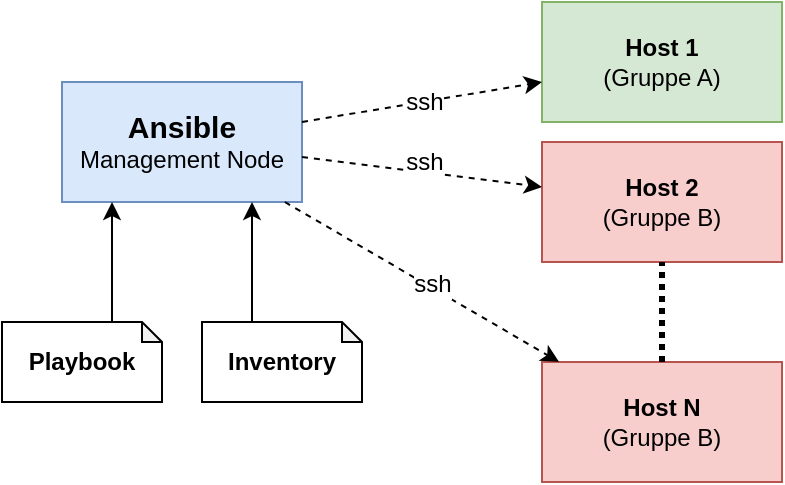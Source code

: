 <mxfile version="14.1.8" type="device"><diagram id="rOL7VL30amRGUGvJBbml" name="Page-1"><mxGraphModel dx="460" dy="818" grid="1" gridSize="10" guides="1" tooltips="1" connect="1" arrows="1" fold="1" page="1" pageScale="1" pageWidth="850" pageHeight="1100" math="0" shadow="0"><root><mxCell id="0"/><mxCell id="1" parent="0"/><mxCell id="1W9HUIWLwHvoJuIwnDfQ-1" value="&lt;b&gt;&lt;font style=&quot;font-size: 15px&quot;&gt;Ansible&lt;/font&gt;&lt;/b&gt;&lt;br&gt;Management Node" style="rounded=0;whiteSpace=wrap;html=1;fillColor=#dae8fc;strokeColor=#6c8ebf;" vertex="1" parent="1"><mxGeometry x="120" y="320" width="120" height="60" as="geometry"/></mxCell><mxCell id="1W9HUIWLwHvoJuIwnDfQ-2" value="&lt;b&gt;Host 1&lt;/b&gt;&lt;br&gt;(Gruppe A)" style="rounded=0;whiteSpace=wrap;html=1;fillColor=#d5e8d4;strokeColor=#82b366;" vertex="1" parent="1"><mxGeometry x="360" y="280" width="120" height="60" as="geometry"/></mxCell><mxCell id="1W9HUIWLwHvoJuIwnDfQ-3" value="&lt;b&gt;Host 2&lt;/b&gt;&lt;br&gt;(Gruppe B)" style="rounded=0;whiteSpace=wrap;html=1;fillColor=#f8cecc;strokeColor=#b85450;" vertex="1" parent="1"><mxGeometry x="360" y="350" width="120" height="60" as="geometry"/></mxCell><mxCell id="1W9HUIWLwHvoJuIwnDfQ-4" value="&lt;b&gt;Host N&lt;/b&gt;&lt;br&gt;(Gruppe B)" style="rounded=0;whiteSpace=wrap;html=1;fillColor=#f8cecc;strokeColor=#b85450;" vertex="1" parent="1"><mxGeometry x="360" y="460" width="120" height="60" as="geometry"/></mxCell><mxCell id="1W9HUIWLwHvoJuIwnDfQ-5" value="" style="endArrow=none;dashed=1;html=1;dashPattern=1 1;strokeWidth=3;" edge="1" parent="1" source="1W9HUIWLwHvoJuIwnDfQ-4" target="1W9HUIWLwHvoJuIwnDfQ-3"><mxGeometry width="50" height="50" relative="1" as="geometry"><mxPoint x="250" y="490" as="sourcePoint"/><mxPoint x="300" y="440" as="targetPoint"/></mxGeometry></mxCell><mxCell id="1W9HUIWLwHvoJuIwnDfQ-6" value="" style="endArrow=classic;html=1;dashed=1;strokeWidth=1;" edge="1" parent="1" source="1W9HUIWLwHvoJuIwnDfQ-1" target="1W9HUIWLwHvoJuIwnDfQ-2"><mxGeometry width="50" height="50" relative="1" as="geometry"><mxPoint x="230" y="490" as="sourcePoint"/><mxPoint x="280" y="440" as="targetPoint"/></mxGeometry></mxCell><mxCell id="1W9HUIWLwHvoJuIwnDfQ-7" value="&lt;font style=&quot;font-size: 12px&quot;&gt;ssh&lt;/font&gt;" style="edgeLabel;html=1;align=center;verticalAlign=middle;resizable=0;points=[];" vertex="1" connectable="0" parent="1W9HUIWLwHvoJuIwnDfQ-6"><mxGeometry x="0.454" y="1" relative="1" as="geometry"><mxPoint x="-26.64" y="5.45" as="offset"/></mxGeometry></mxCell><mxCell id="1W9HUIWLwHvoJuIwnDfQ-8" value="" style="endArrow=classic;html=1;dashed=1;strokeWidth=1;" edge="1" parent="1" source="1W9HUIWLwHvoJuIwnDfQ-1" target="1W9HUIWLwHvoJuIwnDfQ-3"><mxGeometry width="50" height="50" relative="1" as="geometry"><mxPoint x="250" y="350" as="sourcePoint"/><mxPoint x="370" y="330" as="targetPoint"/></mxGeometry></mxCell><mxCell id="1W9HUIWLwHvoJuIwnDfQ-9" value="&lt;font style=&quot;font-size: 12px&quot;&gt;ssh&lt;/font&gt;" style="edgeLabel;html=1;align=center;verticalAlign=middle;resizable=0;points=[];" vertex="1" connectable="0" parent="1W9HUIWLwHvoJuIwnDfQ-8"><mxGeometry x="0.454" y="1" relative="1" as="geometry"><mxPoint x="-26.64" y="-7.42" as="offset"/></mxGeometry></mxCell><mxCell id="1W9HUIWLwHvoJuIwnDfQ-10" value="" style="endArrow=classic;html=1;dashed=1;strokeWidth=1;" edge="1" parent="1" source="1W9HUIWLwHvoJuIwnDfQ-1" target="1W9HUIWLwHvoJuIwnDfQ-4"><mxGeometry width="50" height="50" relative="1" as="geometry"><mxPoint x="260" y="360" as="sourcePoint"/><mxPoint x="380" y="340" as="targetPoint"/></mxGeometry></mxCell><mxCell id="1W9HUIWLwHvoJuIwnDfQ-11" value="&lt;font style=&quot;font-size: 12px&quot;&gt;ssh&lt;/font&gt;" style="edgeLabel;html=1;align=center;verticalAlign=middle;resizable=0;points=[];" vertex="1" connectable="0" parent="1W9HUIWLwHvoJuIwnDfQ-10"><mxGeometry x="0.454" y="1" relative="1" as="geometry"><mxPoint x="-26.64" y="-17.08" as="offset"/></mxGeometry></mxCell><mxCell id="1W9HUIWLwHvoJuIwnDfQ-12" value="Playbook" style="shape=note;whiteSpace=wrap;html=1;backgroundOutline=1;darkOpacity=0.05;size=10;fontStyle=1" vertex="1" parent="1"><mxGeometry x="90" y="440" width="80" height="40" as="geometry"/></mxCell><mxCell id="1W9HUIWLwHvoJuIwnDfQ-13" value="Inventory" style="shape=note;whiteSpace=wrap;html=1;backgroundOutline=1;darkOpacity=0.05;size=10;fontStyle=1" vertex="1" parent="1"><mxGeometry x="190" y="440" width="80" height="40" as="geometry"/></mxCell><mxCell id="1W9HUIWLwHvoJuIwnDfQ-14" value="" style="endArrow=classic;html=1;strokeWidth=1;edgeStyle=elbowEdgeStyle;" edge="1" parent="1" source="1W9HUIWLwHvoJuIwnDfQ-12" target="1W9HUIWLwHvoJuIwnDfQ-1"><mxGeometry width="50" height="50" relative="1" as="geometry"><mxPoint x="80" y="590" as="sourcePoint"/><mxPoint x="130" y="540" as="targetPoint"/></mxGeometry></mxCell><mxCell id="1W9HUIWLwHvoJuIwnDfQ-15" value="" style="endArrow=classic;html=1;strokeWidth=1;edgeStyle=elbowEdgeStyle;" edge="1" parent="1" source="1W9HUIWLwHvoJuIwnDfQ-13" target="1W9HUIWLwHvoJuIwnDfQ-1"><mxGeometry width="50" height="50" relative="1" as="geometry"><mxPoint x="150" y="450" as="sourcePoint"/><mxPoint x="150" y="390" as="targetPoint"/></mxGeometry></mxCell></root></mxGraphModel></diagram></mxfile>